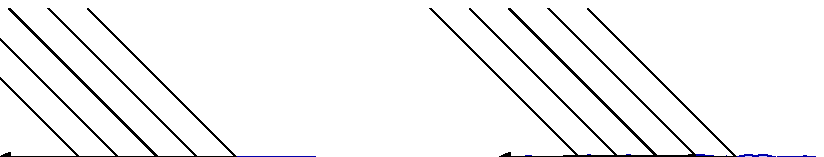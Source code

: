 \documentclass[border=5mm]{standalone}
\usepackage{luamplib}
\begin{document}
\mplibtextextlabel{enable}
\begin{mplibcode}
def perpendicular expr t of p = 
  direction t of p rotated 90 shifted point t of p
  enddef;

vardef block(expr r) = 
    save u, n, s, theta, base, ray;
    numeric u, n, s, theta;
    u = 5mm;  n = 32; s = 8u; theta = -45;

    path base, ray[];
    base = origin for i=1 upto n-1: -- (i/n*s,r*normaldeviate) endfor 
        -- (s,0) -- (s,-u) -- (0,-u) -- cycle;

    image(
        fill base withcolor .8[blue,white];
        draw base withcolor .67 blue;

        for i=2 upto 6:
          ray[i] = (left--right) scaled 2/3 s rotated theta shifted (i*u,0);
          b := ypart(ray[i] intersectiontimes base);
          ray[i] := point 0 of ray[i] 
                 -- point b of base 
                 -- point 0 of ray[i] reflectedabout(point b of base, perpendicular b of base);
          drawarrow ray[i];
        endfor   

        label("$r=" & decimal r & "$", center base);
    ) enddef;

beginfig(0);

    draw block(0); draw block(0.42) shifted 180 right;


endfig;
\end{mplibcode}
\end{document}
